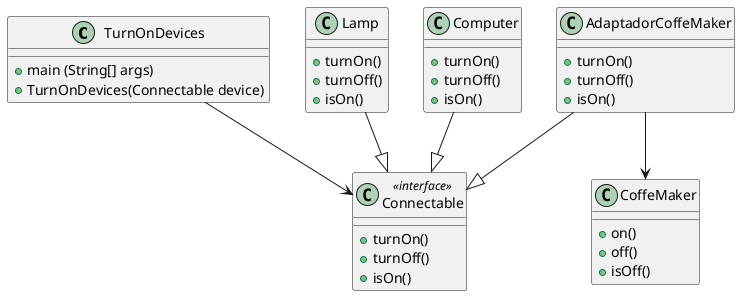@startuml   Connectables

class TurnOnDevices{
    +main (String[] args)
    +TurnOnDevices(Connectable device)
}

class Connectable <<interface>>{
    +turnOn()
    +turnOff()
    +isOn()
}
class Lamp{
    +turnOn()
    +turnOff()
    +isOn()
}
class Computer{
    +turnOn()
    +turnOff()
    +isOn()
}

class AdaptadorCoffeMaker{
    +turnOn()
    +turnOff()
    +isOn()
}

class CoffeMaker{
    +on()
    +off()
    +isOff()
}


TurnOnDevices --> Connectable
Lamp --|> Connectable
Computer --|> Connectable
AdaptadorCoffeMaker --|> Connectable
AdaptadorCoffeMaker --> CoffeMaker

@enduml